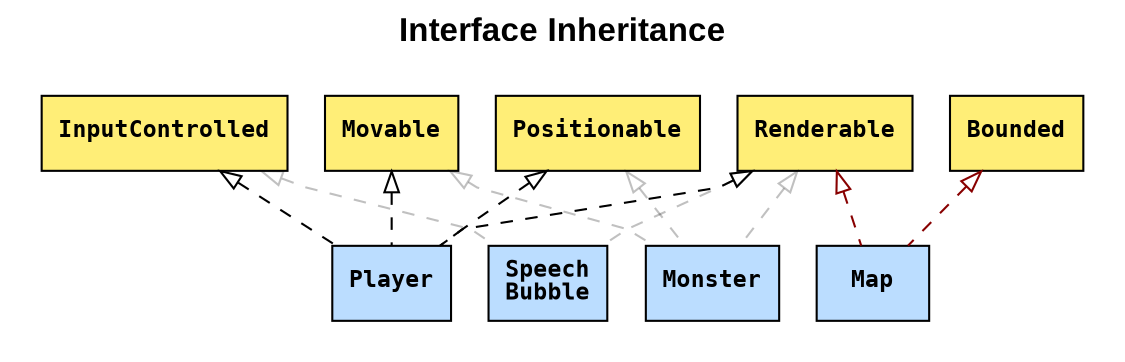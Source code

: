 digraph InterfaceInheritance {
    graph [
        fontname = "Arial",
        fontsize = 16,
        label = <<b>Interface Inheritance<br /></b>>,
        labelloc = top,
        bgcolor = "transparent",
        splines = "polyline",
    ];

    node [
        fillcolor = "#bbddff",
        fontname = "consolas",
        fontsize = 11,
        shape = box,
        style = filled,
    ];

    // Label definitions

    subgraph cluster_interfaces {
        pencolor = transparent;
        label = "";

        node [fillcolor = "#ffee77"];
        edge [style = "invis"];

        renderable [label = <<b>Renderable</b><br align="left"/>>];
        position [label = <<b>Positionable</b><br align="left"/>>];
        velocity [label = <<b>Movable</b><br align="left"/>>];
        input [label = <<b>InputControlled</b><br align="left"/>>];
        bounds [label = <<b>Bounded</b><br align="left"/>>];
    }

    player [label = <<b>Player</b><br align="left"/>>];
    monster [label = <<b>Monster</b><br align="left"/>>];
    speech_bubble [label = <<b>Speech<br />Bubble</b><br align="left"/>>];
    map [label = <<b>Map</b><br align="left"/>>];

    // Label links

    edge [dir = "back", arrowtail = "empty", style = "dashed"];

    renderable -> player;
    position -> player;
    velocity -> player;
    input -> player;

    subgraph cluster_non_player {
        label = "";
        pencolor = "transparent";

        subgraph GreyedOut {
            edge [color = "#0000003f"];

            renderable -> monster;
            position -> monster;
            velocity -> monster;

            renderable -> speech_bubble;
            input -> speech_bubble;
        }

        subgraph DarkRed {
            edge [color = "#880000"];

            renderable -> map;
            bounds -> map;
        }
    }


}
